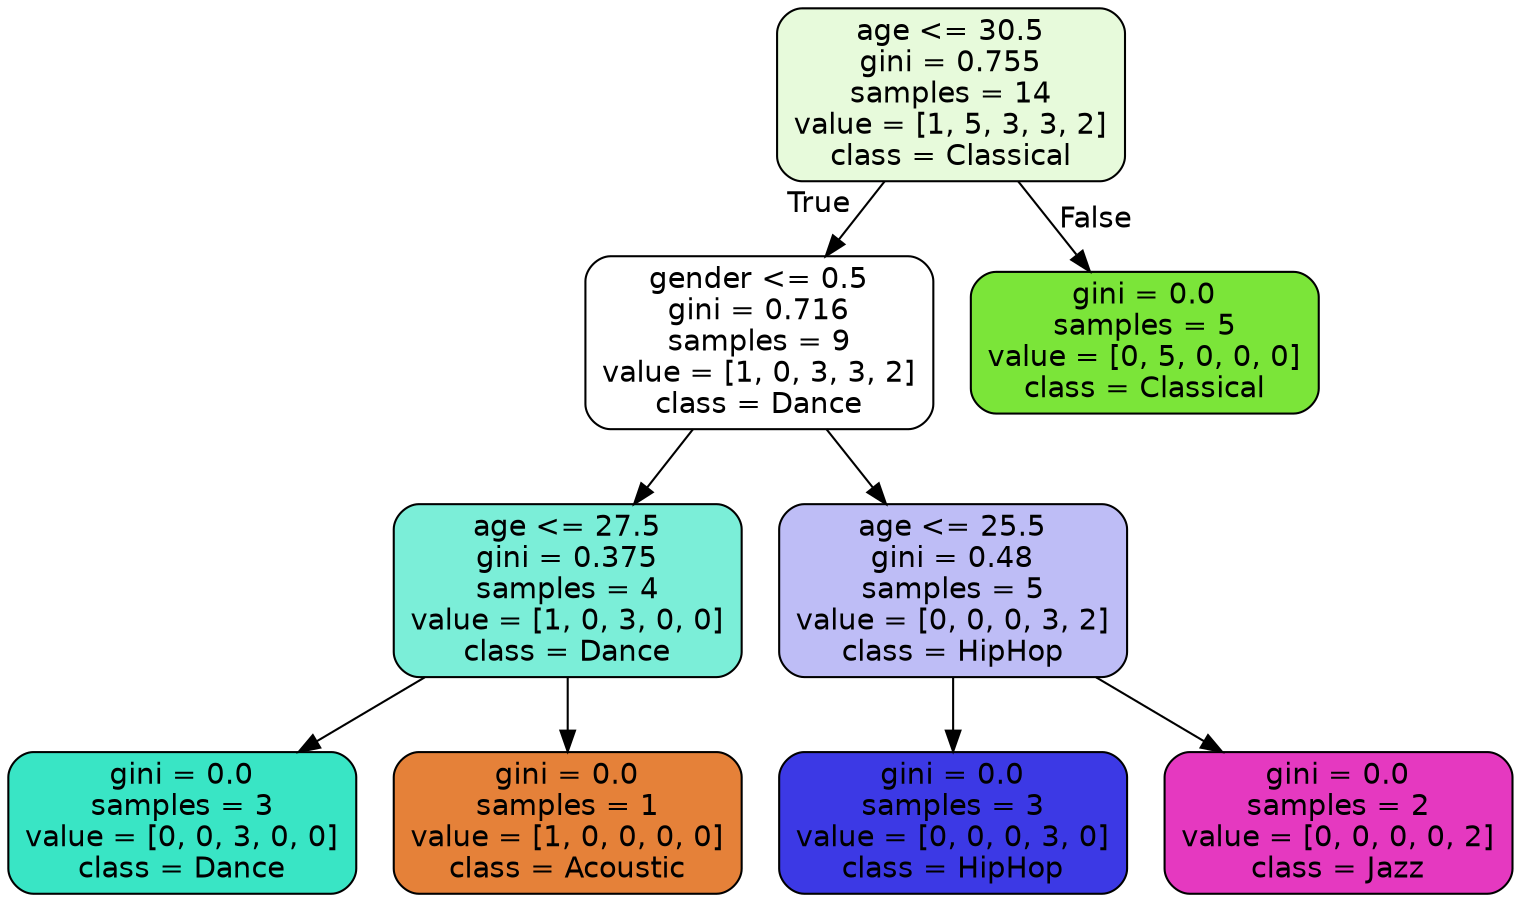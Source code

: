 digraph Tree {
node [shape=box, style="filled, rounded", color="black", fontname="helvetica"] ;
edge [fontname="helvetica"] ;
0 [label="age <= 30.5\ngini = 0.755\nsamples = 14\nvalue = [1, 5, 3, 3, 2]\nclass = Classical", fillcolor="#e7fadb"] ;
1 [label="gender <= 0.5\ngini = 0.716\nsamples = 9\nvalue = [1, 0, 3, 3, 2]\nclass = Dance", fillcolor="#ffffff"] ;
0 -> 1 [labeldistance=2.5, labelangle=45, headlabel="True"] ;
2 [label="age <= 27.5\ngini = 0.375\nsamples = 4\nvalue = [1, 0, 3, 0, 0]\nclass = Dance", fillcolor="#7beed8"] ;
1 -> 2 ;
3 [label="gini = 0.0\nsamples = 3\nvalue = [0, 0, 3, 0, 0]\nclass = Dance", fillcolor="#39e5c5"] ;
2 -> 3 ;
4 [label="gini = 0.0\nsamples = 1\nvalue = [1, 0, 0, 0, 0]\nclass = Acoustic", fillcolor="#e58139"] ;
2 -> 4 ;
5 [label="age <= 25.5\ngini = 0.48\nsamples = 5\nvalue = [0, 0, 0, 3, 2]\nclass = HipHop", fillcolor="#bebdf6"] ;
1 -> 5 ;
6 [label="gini = 0.0\nsamples = 3\nvalue = [0, 0, 0, 3, 0]\nclass = HipHop", fillcolor="#3c39e5"] ;
5 -> 6 ;
7 [label="gini = 0.0\nsamples = 2\nvalue = [0, 0, 0, 0, 2]\nclass = Jazz", fillcolor="#e539c0"] ;
5 -> 7 ;
8 [label="gini = 0.0\nsamples = 5\nvalue = [0, 5, 0, 0, 0]\nclass = Classical", fillcolor="#7be539"] ;
0 -> 8 [labeldistance=2.5, labelangle=-45, headlabel="False"] ;
}